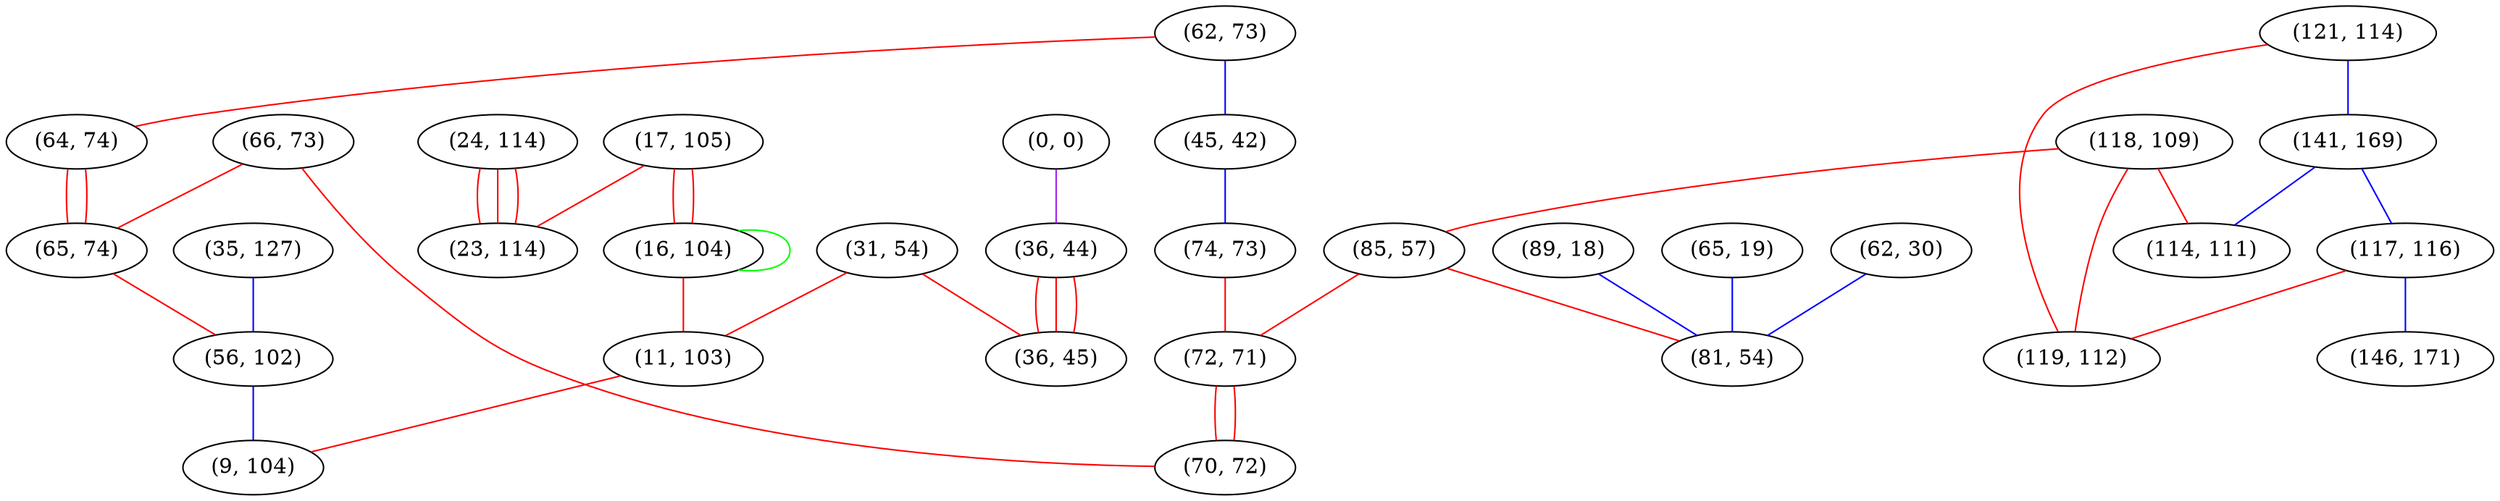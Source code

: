 graph "" {
"(17, 105)";
"(118, 109)";
"(85, 57)";
"(121, 114)";
"(62, 73)";
"(16, 104)";
"(31, 54)";
"(65, 19)";
"(64, 74)";
"(62, 30)";
"(141, 169)";
"(117, 116)";
"(66, 73)";
"(35, 127)";
"(45, 42)";
"(89, 18)";
"(65, 74)";
"(74, 73)";
"(11, 103)";
"(0, 0)";
"(119, 112)";
"(24, 114)";
"(114, 111)";
"(56, 102)";
"(36, 44)";
"(72, 71)";
"(146, 171)";
"(23, 114)";
"(70, 72)";
"(9, 104)";
"(36, 45)";
"(81, 54)";
"(17, 105)" -- "(16, 104)"  [color=red, key=0, weight=1];
"(17, 105)" -- "(16, 104)"  [color=red, key=1, weight=1];
"(17, 105)" -- "(23, 114)"  [color=red, key=0, weight=1];
"(118, 109)" -- "(114, 111)"  [color=red, key=0, weight=1];
"(118, 109)" -- "(85, 57)"  [color=red, key=0, weight=1];
"(118, 109)" -- "(119, 112)"  [color=red, key=0, weight=1];
"(85, 57)" -- "(81, 54)"  [color=red, key=0, weight=1];
"(85, 57)" -- "(72, 71)"  [color=red, key=0, weight=1];
"(121, 114)" -- "(141, 169)"  [color=blue, key=0, weight=3];
"(121, 114)" -- "(119, 112)"  [color=red, key=0, weight=1];
"(62, 73)" -- "(45, 42)"  [color=blue, key=0, weight=3];
"(62, 73)" -- "(64, 74)"  [color=red, key=0, weight=1];
"(16, 104)" -- "(11, 103)"  [color=red, key=0, weight=1];
"(16, 104)" -- "(16, 104)"  [color=green, key=0, weight=2];
"(31, 54)" -- "(36, 45)"  [color=red, key=0, weight=1];
"(31, 54)" -- "(11, 103)"  [color=red, key=0, weight=1];
"(65, 19)" -- "(81, 54)"  [color=blue, key=0, weight=3];
"(64, 74)" -- "(65, 74)"  [color=red, key=0, weight=1];
"(64, 74)" -- "(65, 74)"  [color=red, key=1, weight=1];
"(62, 30)" -- "(81, 54)"  [color=blue, key=0, weight=3];
"(141, 169)" -- "(114, 111)"  [color=blue, key=0, weight=3];
"(141, 169)" -- "(117, 116)"  [color=blue, key=0, weight=3];
"(117, 116)" -- "(146, 171)"  [color=blue, key=0, weight=3];
"(117, 116)" -- "(119, 112)"  [color=red, key=0, weight=1];
"(66, 73)" -- "(65, 74)"  [color=red, key=0, weight=1];
"(66, 73)" -- "(70, 72)"  [color=red, key=0, weight=1];
"(35, 127)" -- "(56, 102)"  [color=blue, key=0, weight=3];
"(45, 42)" -- "(74, 73)"  [color=blue, key=0, weight=3];
"(89, 18)" -- "(81, 54)"  [color=blue, key=0, weight=3];
"(65, 74)" -- "(56, 102)"  [color=red, key=0, weight=1];
"(74, 73)" -- "(72, 71)"  [color=red, key=0, weight=1];
"(11, 103)" -- "(9, 104)"  [color=red, key=0, weight=1];
"(0, 0)" -- "(36, 44)"  [color=purple, key=0, weight=4];
"(24, 114)" -- "(23, 114)"  [color=red, key=0, weight=1];
"(24, 114)" -- "(23, 114)"  [color=red, key=1, weight=1];
"(24, 114)" -- "(23, 114)"  [color=red, key=2, weight=1];
"(56, 102)" -- "(9, 104)"  [color=blue, key=0, weight=3];
"(36, 44)" -- "(36, 45)"  [color=red, key=0, weight=1];
"(36, 44)" -- "(36, 45)"  [color=red, key=1, weight=1];
"(36, 44)" -- "(36, 45)"  [color=red, key=2, weight=1];
"(72, 71)" -- "(70, 72)"  [color=red, key=0, weight=1];
"(72, 71)" -- "(70, 72)"  [color=red, key=1, weight=1];
}
